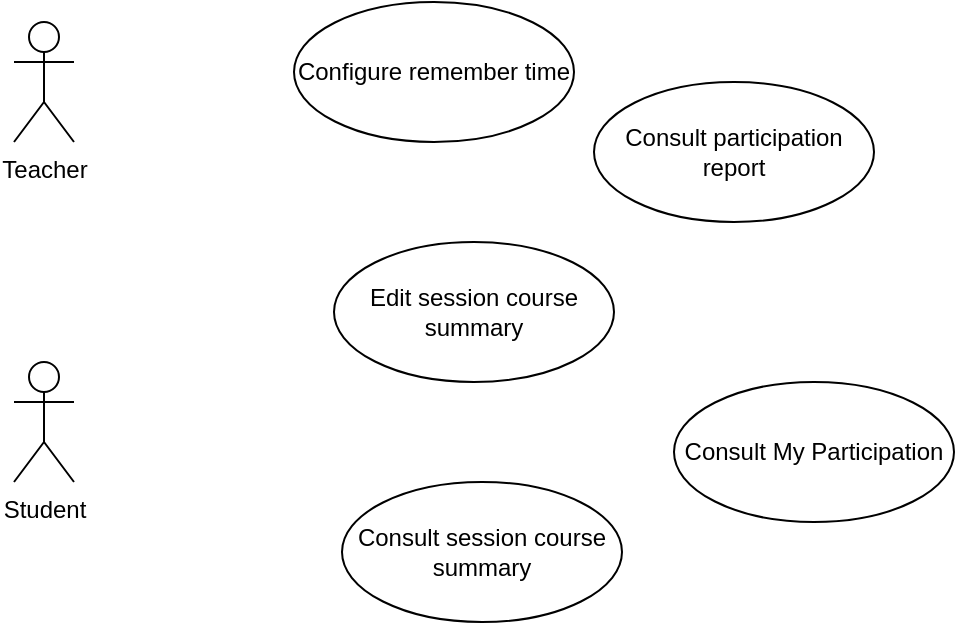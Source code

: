 <mxfile version="28.1.1">
  <diagram name="Page-1" id="ZqleUDKugjFSFWIu5oxF">
    <mxGraphModel dx="872" dy="495" grid="1" gridSize="10" guides="1" tooltips="1" connect="1" arrows="1" fold="1" page="1" pageScale="1" pageWidth="827" pageHeight="1169" math="0" shadow="0">
      <root>
        <mxCell id="0" />
        <mxCell id="1" parent="0" />
        <mxCell id="0govYQ4gQzayaywSpziK-2" value="Edit session course summary" style="ellipse;whiteSpace=wrap;html=1;" vertex="1" parent="1">
          <mxGeometry x="270" y="230" width="140" height="70" as="geometry" />
        </mxCell>
        <mxCell id="0govYQ4gQzayaywSpziK-3" value="Consult session course summary" style="ellipse;whiteSpace=wrap;html=1;" vertex="1" parent="1">
          <mxGeometry x="274" y="350" width="140" height="70" as="geometry" />
        </mxCell>
        <mxCell id="0govYQ4gQzayaywSpziK-4" value="Configure remember time" style="ellipse;whiteSpace=wrap;html=1;" vertex="1" parent="1">
          <mxGeometry x="250" y="110" width="140" height="70" as="geometry" />
        </mxCell>
        <mxCell id="0govYQ4gQzayaywSpziK-5" value="Consult My Participation" style="ellipse;whiteSpace=wrap;html=1;" vertex="1" parent="1">
          <mxGeometry x="440" y="300" width="140" height="70" as="geometry" />
        </mxCell>
        <mxCell id="0govYQ4gQzayaywSpziK-6" value="Consult participation report" style="ellipse;whiteSpace=wrap;html=1;" vertex="1" parent="1">
          <mxGeometry x="400" y="150" width="140" height="70" as="geometry" />
        </mxCell>
        <mxCell id="0govYQ4gQzayaywSpziK-7" value="Student" style="shape=umlActor;verticalLabelPosition=bottom;verticalAlign=top;html=1;" vertex="1" parent="1">
          <mxGeometry x="110" y="290" width="30" height="60" as="geometry" />
        </mxCell>
        <mxCell id="0govYQ4gQzayaywSpziK-8" value="Teacher" style="shape=umlActor;verticalLabelPosition=bottom;verticalAlign=top;html=1;" vertex="1" parent="1">
          <mxGeometry x="110" y="120" width="30" height="60" as="geometry" />
        </mxCell>
      </root>
    </mxGraphModel>
  </diagram>
</mxfile>
